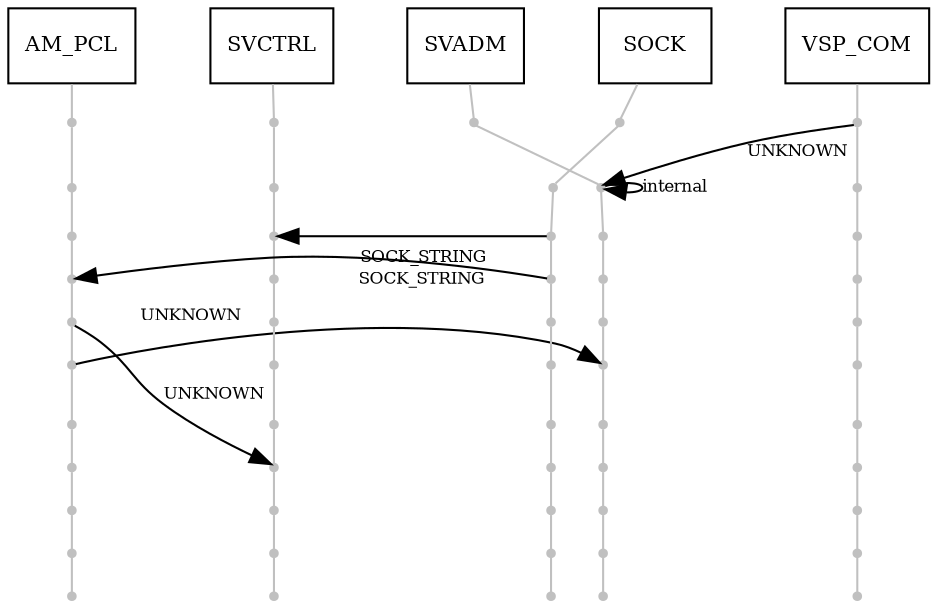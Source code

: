 digraph G{
ranksep=.1; size = "7.5,7.5";
node [fontsize=10, shape=point, color=grey, label=""];
edge [arrowhead=none, style=filled, color=grey];

AM_PCL -> SVCTRL [style=invis]
SVCTRL -> SVADM [style=invis]
SVADM -> SOCK [style=invis]
SOCK -> VSP_COM [style=invis]

/**
* AM_PCL
**/
AM_PCL [color=black, shape=box, label="AM_PCL"];
AM_PCL -> AM_PCL10;
AM_PCL10 -> AM_PCL11;
AM_PCL11 -> AM_PCL12;
AM_PCL12 -> AM_PCL13;
AM_PCL13 -> AM_PCL14;
AM_PCL14 -> AM_PCL15;
AM_PCL15 -> AM_PCL16;
AM_PCL16 -> AM_PCL17;
AM_PCL17 -> AM_PCL18;
AM_PCL18 -> AM_PCL19;
AM_PCL19 -> AM_PCL20;

/**
* SVCTRL
**/
SVCTRL [color=black, shape=box, label="SVCTRL"];
SVCTRL -> SVCTRL10;
SVCTRL10 -> SVCTRL11;
SVCTRL11 -> SVCTRL12;
SVCTRL12 -> SVCTRL13;
SVCTRL13 -> SVCTRL14;
SVCTRL14 -> SVCTRL15;
SVCTRL15 -> SVCTRL16;
SVCTRL16 -> SVCTRL17;
SVCTRL17 -> SVCTRL18;
SVCTRL18 -> SVCTRL19;
SVCTRL19 -> SVCTRL20;

/**
* SVADM
**/
SVADM [color=black, shape=box, label="SVADM"];
SVADM -> SVADM10;
SVADM10 -> SVADM11;
SVADM11 -> SVADM12;
SVADM12 -> SVADM13;
SVADM13 -> SVADM14;
SVADM14 -> SVADM15;
SVADM15 -> SVADM16;
SVADM16 -> SVADM17;
SVADM17 -> SVADM18;
SVADM18 -> SVADM19;
SVADM19 -> SVADM20;

/**
* SOCK
**/
SOCK [color=black, shape=box, label="SOCK"];
SOCK -> SOCK10;
SOCK10 -> SOCK11;
SOCK11 -> SOCK12;
SOCK12 -> SOCK13;
SOCK13 -> SOCK14;
SOCK14 -> SOCK15;
SOCK15 -> SOCK16;
SOCK16 -> SOCK17;
SOCK17 -> SOCK18;
SOCK18 -> SOCK19;
SOCK19 -> SOCK20;

/**
* VSP_COM
**/
VSP_COM [color=black, shape=box, label="VSP_COM"];
VSP_COM -> VSP_COM10;
VSP_COM10 -> VSP_COM11;
VSP_COM11 -> VSP_COM12;
VSP_COM12 -> VSP_COM13;
VSP_COM13 -> VSP_COM14;
VSP_COM14 -> VSP_COM15;
VSP_COM15 -> VSP_COM16;
VSP_COM16 -> VSP_COM17;
VSP_COM17 -> VSP_COM18;
VSP_COM18 -> VSP_COM19;
VSP_COM19 -> VSP_COM20;

{ rank = same; AM_PCL; SVCTRL; SVADM; SOCK; VSP_COM; }
{ rank = same; AM_PCL10; SVCTRL10; SVADM10; SOCK10; VSP_COM10; }
{ rank = same; AM_PCL11; SVCTRL11; SVADM11; SOCK11; VSP_COM11; }
{ rank = same; AM_PCL12; SVCTRL12; SVADM12; SOCK12; VSP_COM12; }
{ rank = same; AM_PCL13; SVCTRL13; SVADM13; SOCK13; VSP_COM13; }
{ rank = same; AM_PCL14; SVCTRL14; SVADM14; SOCK14; VSP_COM14; }
{ rank = same; AM_PCL15; SVCTRL15; SVADM15; SOCK15; VSP_COM15; }
{ rank = same; AM_PCL16; SVCTRL16; SVADM16; SOCK16; VSP_COM16; }
{ rank = same; AM_PCL17; SVCTRL17; SVADM17; SOCK17; VSP_COM17; }
{ rank = same; AM_PCL18; SVCTRL18; SVADM18; SOCK18; VSP_COM18; }
{ rank = same; AM_PCL19; SVCTRL19; SVADM19; SOCK19; VSP_COM19; }
{ rank = same; AM_PCL20; SVCTRL20; SVADM20; SOCK20; VSP_COM20; }

/*events and transitions*/
edge [style=filled, fontsize=8, weight=0, arrowtail=none,
arrowhead=normal, color=black];
VSP_COM10 -> SVADM11 [label="UNKNOWN"];
SVADM11 -> SVADM11 [label="internal"];
SOCK12 -> SVCTRL12 [labelangle=10, labeldistance=6,
taillabel="SOCK_STRING"];
SOCK13 -> AM_PCL13 [labelangle=10, labeldistance=6,
taillabel="SOCK_STRING"];
AM_PCL14 -> SVCTRL17 [label="UNKNOWN"];
AM_PCL15 -> SVADM15 [labelangle=10, labeldistance=6,
taillabel="UNKNOWN"];

}
